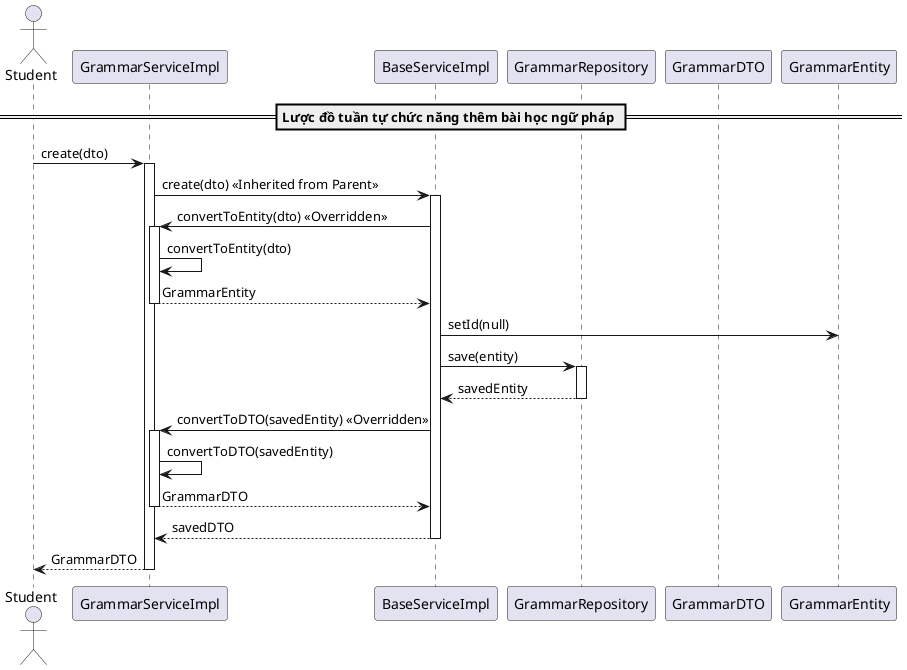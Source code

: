 @startuml createGrammar

actor Student
participant "GrammarServiceImpl" as GrammarService
participant "BaseServiceImpl" as BaseService
participant "GrammarRepository" as Repository
participant "GrammarDTO" as DTO
participant "GrammarEntity" as Entity

== Lược đồ tuần tự chức năng thêm bài học ngữ pháp ==
Student -> GrammarService: create(dto)
activate GrammarService

GrammarService -> BaseService: create(dto) << Inherited from Parent >>
activate BaseService

BaseService -> GrammarService: convertToEntity(dto) << Overridden >>
activate GrammarService
GrammarService -> GrammarService: convertToEntity(dto)
GrammarService --> BaseService: GrammarEntity
deactivate GrammarService

BaseService -> Entity: setId(null)

BaseService -> Repository: save(entity)
activate Repository
Repository --> BaseService: savedEntity
deactivate Repository

BaseService -> GrammarService: convertToDTO(savedEntity) << Overridden >>
activate GrammarService
GrammarService -> GrammarService: convertToDTO(savedEntity)
GrammarService --> BaseService: GrammarDTO
deactivate GrammarService

BaseService --> GrammarService: savedDTO
deactivate BaseService

GrammarService --> Student: GrammarDTO
deactivate GrammarService

@enduml
